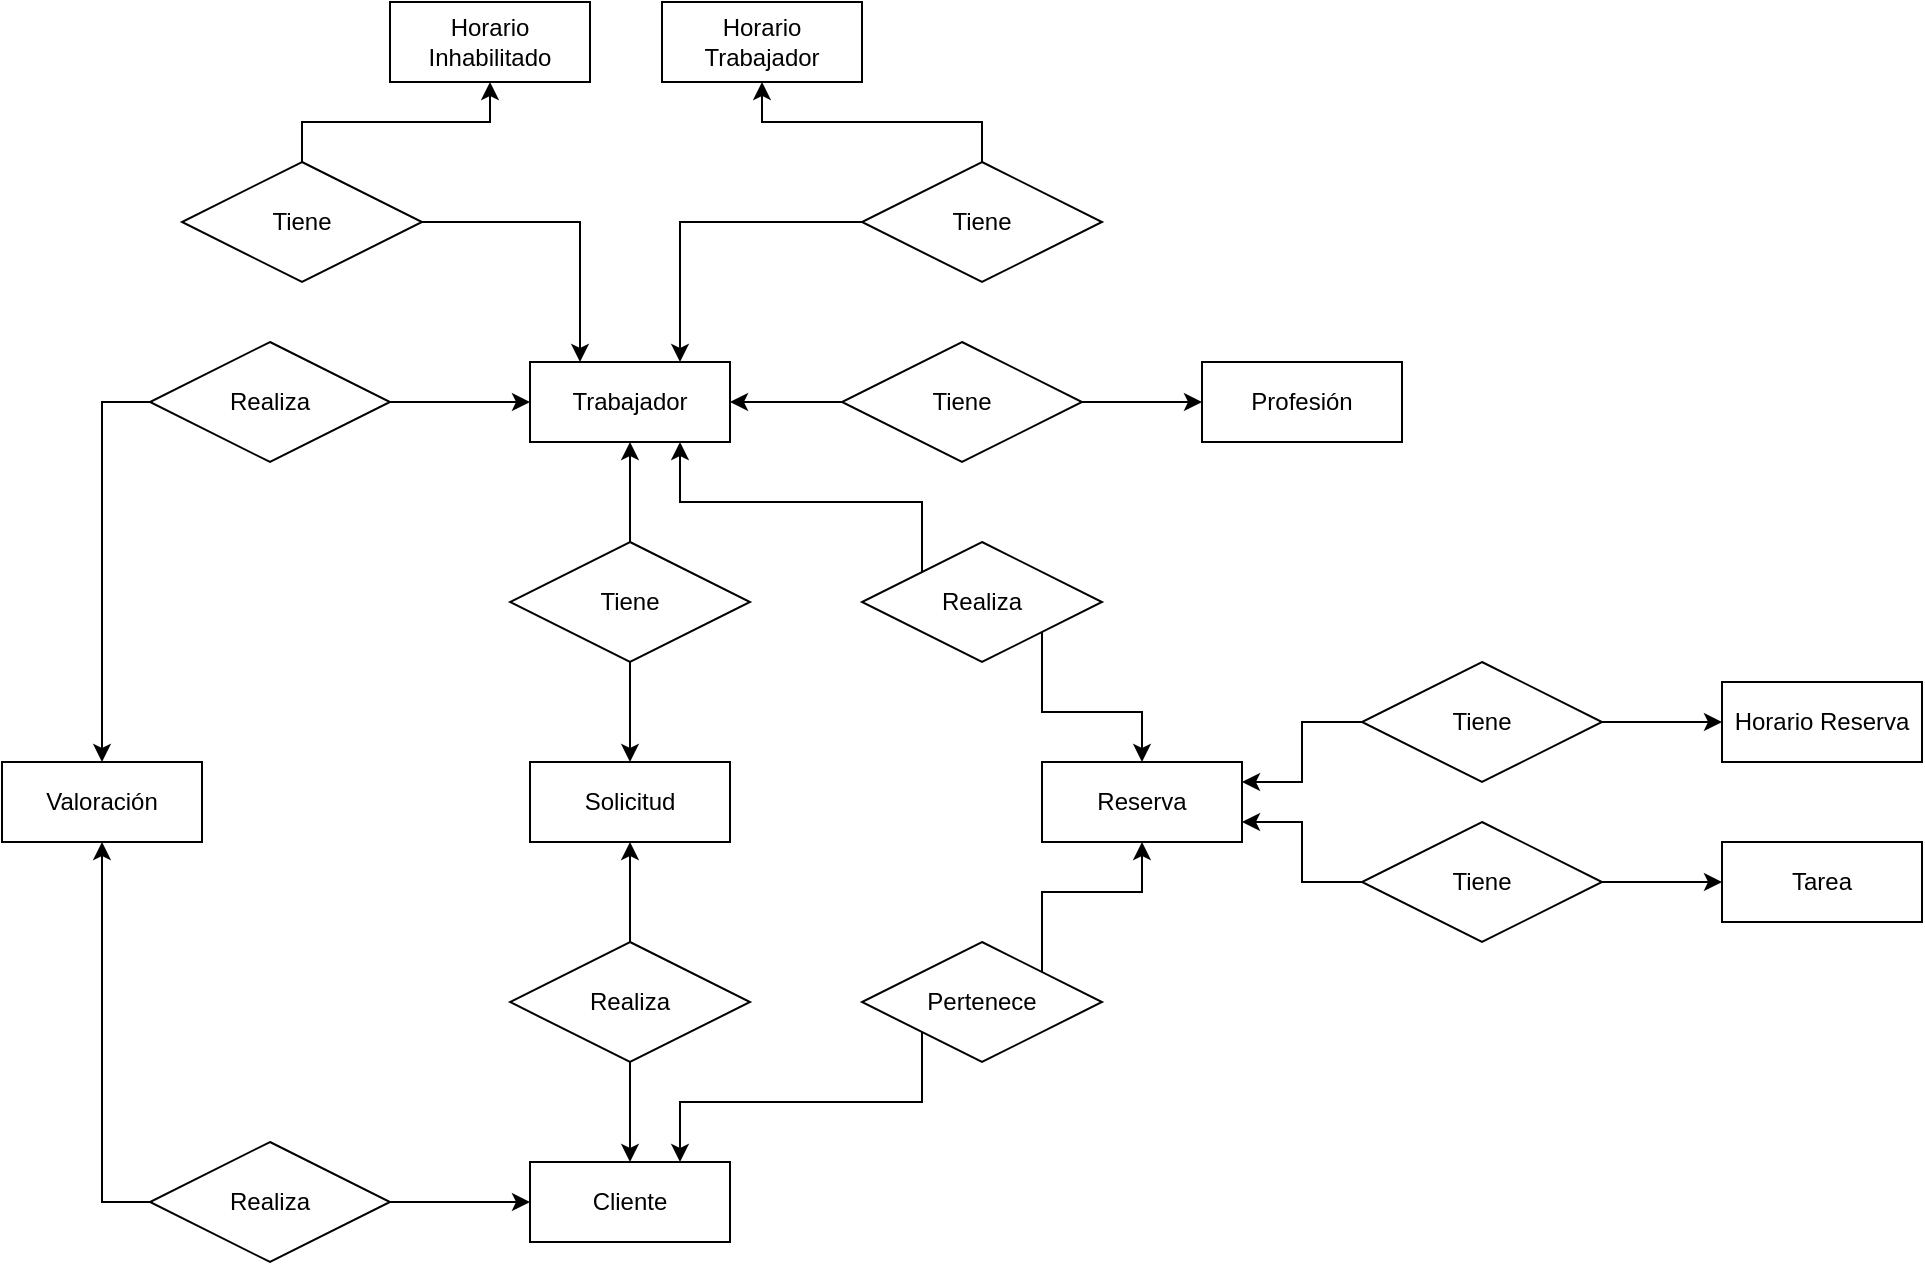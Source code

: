 <mxfile version="22.1.21" type="device">
  <diagram name="Page-1" id="OUltQ1oRDkfOl2VrABOE">
    <mxGraphModel dx="1603" dy="1880" grid="1" gridSize="10" guides="1" tooltips="1" connect="1" arrows="1" fold="1" page="1" pageScale="1" pageWidth="827" pageHeight="1169" math="0" shadow="0">
      <root>
        <mxCell id="0" />
        <mxCell id="1" parent="0" />
        <mxCell id="DCEnM31JVfeKVmfzu_WE-1" value="Cliente" style="whiteSpace=wrap;html=1;align=center;" vertex="1" parent="1">
          <mxGeometry x="364" y="520" width="100" height="40" as="geometry" />
        </mxCell>
        <mxCell id="DCEnM31JVfeKVmfzu_WE-2" value="Trabajador" style="whiteSpace=wrap;html=1;align=center;" vertex="1" parent="1">
          <mxGeometry x="364" y="120" width="100" height="40" as="geometry" />
        </mxCell>
        <mxCell id="DCEnM31JVfeKVmfzu_WE-4" value="" style="edgeStyle=orthogonalEdgeStyle;rounded=0;orthogonalLoop=1;jettySize=auto;html=1;" edge="1" parent="1" source="DCEnM31JVfeKVmfzu_WE-3" target="DCEnM31JVfeKVmfzu_WE-2">
          <mxGeometry relative="1" as="geometry" />
        </mxCell>
        <mxCell id="DCEnM31JVfeKVmfzu_WE-6" value="" style="edgeStyle=orthogonalEdgeStyle;rounded=0;orthogonalLoop=1;jettySize=auto;html=1;" edge="1" parent="1" source="DCEnM31JVfeKVmfzu_WE-3" target="DCEnM31JVfeKVmfzu_WE-5">
          <mxGeometry relative="1" as="geometry" />
        </mxCell>
        <mxCell id="DCEnM31JVfeKVmfzu_WE-3" value="Tiene" style="shape=rhombus;perimeter=rhombusPerimeter;whiteSpace=wrap;html=1;align=center;" vertex="1" parent="1">
          <mxGeometry x="354" y="210" width="120" height="60" as="geometry" />
        </mxCell>
        <mxCell id="DCEnM31JVfeKVmfzu_WE-5" value="Solicitud" style="whiteSpace=wrap;html=1;align=center;" vertex="1" parent="1">
          <mxGeometry x="364" y="320" width="100" height="40" as="geometry" />
        </mxCell>
        <mxCell id="DCEnM31JVfeKVmfzu_WE-8" value="" style="edgeStyle=orthogonalEdgeStyle;rounded=0;orthogonalLoop=1;jettySize=auto;html=1;" edge="1" parent="1" source="DCEnM31JVfeKVmfzu_WE-7" target="DCEnM31JVfeKVmfzu_WE-5">
          <mxGeometry relative="1" as="geometry" />
        </mxCell>
        <mxCell id="DCEnM31JVfeKVmfzu_WE-9" value="" style="edgeStyle=orthogonalEdgeStyle;rounded=0;orthogonalLoop=1;jettySize=auto;html=1;" edge="1" parent="1" source="DCEnM31JVfeKVmfzu_WE-7" target="DCEnM31JVfeKVmfzu_WE-1">
          <mxGeometry relative="1" as="geometry" />
        </mxCell>
        <mxCell id="DCEnM31JVfeKVmfzu_WE-7" value="Realiza" style="shape=rhombus;perimeter=rhombusPerimeter;whiteSpace=wrap;html=1;align=center;" vertex="1" parent="1">
          <mxGeometry x="354" y="410" width="120" height="60" as="geometry" />
        </mxCell>
        <mxCell id="DCEnM31JVfeKVmfzu_WE-10" value="Reserva" style="whiteSpace=wrap;html=1;align=center;" vertex="1" parent="1">
          <mxGeometry x="620" y="320" width="100" height="40" as="geometry" />
        </mxCell>
        <mxCell id="DCEnM31JVfeKVmfzu_WE-15" style="edgeStyle=orthogonalEdgeStyle;rounded=0;orthogonalLoop=1;jettySize=auto;html=1;exitX=1;exitY=1;exitDx=0;exitDy=0;entryX=0.5;entryY=0;entryDx=0;entryDy=0;" edge="1" parent="1" source="DCEnM31JVfeKVmfzu_WE-11" target="DCEnM31JVfeKVmfzu_WE-10">
          <mxGeometry relative="1" as="geometry" />
        </mxCell>
        <mxCell id="DCEnM31JVfeKVmfzu_WE-16" style="edgeStyle=orthogonalEdgeStyle;rounded=0;orthogonalLoop=1;jettySize=auto;html=1;exitX=0;exitY=0;exitDx=0;exitDy=0;entryX=0.75;entryY=1;entryDx=0;entryDy=0;" edge="1" parent="1" source="DCEnM31JVfeKVmfzu_WE-11" target="DCEnM31JVfeKVmfzu_WE-2">
          <mxGeometry relative="1" as="geometry">
            <Array as="points">
              <mxPoint x="560" y="190" />
              <mxPoint x="439" y="190" />
            </Array>
          </mxGeometry>
        </mxCell>
        <mxCell id="DCEnM31JVfeKVmfzu_WE-11" value="Realiza" style="shape=rhombus;perimeter=rhombusPerimeter;whiteSpace=wrap;html=1;align=center;" vertex="1" parent="1">
          <mxGeometry x="530" y="210" width="120" height="60" as="geometry" />
        </mxCell>
        <mxCell id="DCEnM31JVfeKVmfzu_WE-13" style="edgeStyle=orthogonalEdgeStyle;rounded=0;orthogonalLoop=1;jettySize=auto;html=1;exitX=0;exitY=1;exitDx=0;exitDy=0;entryX=0.75;entryY=0;entryDx=0;entryDy=0;" edge="1" parent="1" source="DCEnM31JVfeKVmfzu_WE-12" target="DCEnM31JVfeKVmfzu_WE-1">
          <mxGeometry relative="1" as="geometry">
            <Array as="points">
              <mxPoint x="560" y="490" />
              <mxPoint x="439" y="490" />
            </Array>
          </mxGeometry>
        </mxCell>
        <mxCell id="DCEnM31JVfeKVmfzu_WE-14" style="edgeStyle=orthogonalEdgeStyle;rounded=0;orthogonalLoop=1;jettySize=auto;html=1;exitX=1;exitY=0;exitDx=0;exitDy=0;entryX=0.5;entryY=1;entryDx=0;entryDy=0;" edge="1" parent="1" source="DCEnM31JVfeKVmfzu_WE-12" target="DCEnM31JVfeKVmfzu_WE-10">
          <mxGeometry relative="1" as="geometry" />
        </mxCell>
        <mxCell id="DCEnM31JVfeKVmfzu_WE-12" value="Pertenece" style="shape=rhombus;perimeter=rhombusPerimeter;whiteSpace=wrap;html=1;align=center;" vertex="1" parent="1">
          <mxGeometry x="530" y="410" width="120" height="60" as="geometry" />
        </mxCell>
        <mxCell id="DCEnM31JVfeKVmfzu_WE-21" style="edgeStyle=orthogonalEdgeStyle;rounded=0;orthogonalLoop=1;jettySize=auto;html=1;exitX=1;exitY=0.5;exitDx=0;exitDy=0;entryX=0;entryY=0.5;entryDx=0;entryDy=0;" edge="1" parent="1" source="DCEnM31JVfeKVmfzu_WE-17" target="DCEnM31JVfeKVmfzu_WE-18">
          <mxGeometry relative="1" as="geometry" />
        </mxCell>
        <mxCell id="DCEnM31JVfeKVmfzu_WE-24" style="edgeStyle=orthogonalEdgeStyle;rounded=0;orthogonalLoop=1;jettySize=auto;html=1;exitX=0;exitY=0.5;exitDx=0;exitDy=0;entryX=1;entryY=0.25;entryDx=0;entryDy=0;" edge="1" parent="1" source="DCEnM31JVfeKVmfzu_WE-17" target="DCEnM31JVfeKVmfzu_WE-10">
          <mxGeometry relative="1" as="geometry" />
        </mxCell>
        <mxCell id="DCEnM31JVfeKVmfzu_WE-17" value="Tiene" style="shape=rhombus;perimeter=rhombusPerimeter;whiteSpace=wrap;html=1;align=center;" vertex="1" parent="1">
          <mxGeometry x="780" y="270" width="120" height="60" as="geometry" />
        </mxCell>
        <mxCell id="DCEnM31JVfeKVmfzu_WE-18" value="Horario Reserva" style="whiteSpace=wrap;html=1;align=center;" vertex="1" parent="1">
          <mxGeometry x="960" y="280" width="100" height="40" as="geometry" />
        </mxCell>
        <mxCell id="DCEnM31JVfeKVmfzu_WE-22" value="" style="edgeStyle=orthogonalEdgeStyle;rounded=0;orthogonalLoop=1;jettySize=auto;html=1;" edge="1" parent="1" source="DCEnM31JVfeKVmfzu_WE-19" target="DCEnM31JVfeKVmfzu_WE-20">
          <mxGeometry relative="1" as="geometry" />
        </mxCell>
        <mxCell id="DCEnM31JVfeKVmfzu_WE-23" style="edgeStyle=orthogonalEdgeStyle;rounded=0;orthogonalLoop=1;jettySize=auto;html=1;exitX=0;exitY=0.5;exitDx=0;exitDy=0;entryX=1;entryY=0.75;entryDx=0;entryDy=0;" edge="1" parent="1" source="DCEnM31JVfeKVmfzu_WE-19" target="DCEnM31JVfeKVmfzu_WE-10">
          <mxGeometry relative="1" as="geometry" />
        </mxCell>
        <mxCell id="DCEnM31JVfeKVmfzu_WE-19" value="Tiene" style="shape=rhombus;perimeter=rhombusPerimeter;whiteSpace=wrap;html=1;align=center;" vertex="1" parent="1">
          <mxGeometry x="780" y="350" width="120" height="60" as="geometry" />
        </mxCell>
        <mxCell id="DCEnM31JVfeKVmfzu_WE-20" value="Tarea" style="whiteSpace=wrap;html=1;align=center;" vertex="1" parent="1">
          <mxGeometry x="960" y="360" width="100" height="40" as="geometry" />
        </mxCell>
        <mxCell id="DCEnM31JVfeKVmfzu_WE-25" value="Profesión" style="whiteSpace=wrap;html=1;align=center;" vertex="1" parent="1">
          <mxGeometry x="700" y="120" width="100" height="40" as="geometry" />
        </mxCell>
        <mxCell id="DCEnM31JVfeKVmfzu_WE-27" value="" style="edgeStyle=orthogonalEdgeStyle;rounded=0;orthogonalLoop=1;jettySize=auto;html=1;" edge="1" parent="1" source="DCEnM31JVfeKVmfzu_WE-26" target="DCEnM31JVfeKVmfzu_WE-2">
          <mxGeometry relative="1" as="geometry" />
        </mxCell>
        <mxCell id="DCEnM31JVfeKVmfzu_WE-28" value="" style="edgeStyle=orthogonalEdgeStyle;rounded=0;orthogonalLoop=1;jettySize=auto;html=1;" edge="1" parent="1" source="DCEnM31JVfeKVmfzu_WE-26" target="DCEnM31JVfeKVmfzu_WE-25">
          <mxGeometry relative="1" as="geometry" />
        </mxCell>
        <mxCell id="DCEnM31JVfeKVmfzu_WE-26" value="Tiene" style="shape=rhombus;perimeter=rhombusPerimeter;whiteSpace=wrap;html=1;align=center;" vertex="1" parent="1">
          <mxGeometry x="520" y="110" width="120" height="60" as="geometry" />
        </mxCell>
        <mxCell id="DCEnM31JVfeKVmfzu_WE-31" value="" style="edgeStyle=orthogonalEdgeStyle;rounded=0;orthogonalLoop=1;jettySize=auto;html=1;entryX=0.75;entryY=0;entryDx=0;entryDy=0;" edge="1" parent="1" source="DCEnM31JVfeKVmfzu_WE-29" target="DCEnM31JVfeKVmfzu_WE-2">
          <mxGeometry relative="1" as="geometry" />
        </mxCell>
        <mxCell id="DCEnM31JVfeKVmfzu_WE-32" value="" style="edgeStyle=orthogonalEdgeStyle;rounded=0;orthogonalLoop=1;jettySize=auto;html=1;" edge="1" parent="1" source="DCEnM31JVfeKVmfzu_WE-29" target="DCEnM31JVfeKVmfzu_WE-30">
          <mxGeometry relative="1" as="geometry" />
        </mxCell>
        <mxCell id="DCEnM31JVfeKVmfzu_WE-29" value="Tiene" style="shape=rhombus;perimeter=rhombusPerimeter;whiteSpace=wrap;html=1;align=center;" vertex="1" parent="1">
          <mxGeometry x="530" y="20" width="120" height="60" as="geometry" />
        </mxCell>
        <mxCell id="DCEnM31JVfeKVmfzu_WE-30" value="Horario Trabajador" style="whiteSpace=wrap;html=1;align=center;" vertex="1" parent="1">
          <mxGeometry x="430" y="-60" width="100" height="40" as="geometry" />
        </mxCell>
        <mxCell id="DCEnM31JVfeKVmfzu_WE-33" value="" style="edgeStyle=orthogonalEdgeStyle;rounded=0;orthogonalLoop=1;jettySize=auto;html=1;" edge="1" parent="1" source="DCEnM31JVfeKVmfzu_WE-34" target="DCEnM31JVfeKVmfzu_WE-35">
          <mxGeometry relative="1" as="geometry" />
        </mxCell>
        <mxCell id="DCEnM31JVfeKVmfzu_WE-36" style="edgeStyle=orthogonalEdgeStyle;rounded=0;orthogonalLoop=1;jettySize=auto;html=1;exitX=1;exitY=0.5;exitDx=0;exitDy=0;entryX=0.25;entryY=0;entryDx=0;entryDy=0;" edge="1" parent="1" source="DCEnM31JVfeKVmfzu_WE-34" target="DCEnM31JVfeKVmfzu_WE-2">
          <mxGeometry relative="1" as="geometry" />
        </mxCell>
        <mxCell id="DCEnM31JVfeKVmfzu_WE-34" value="Tiene" style="shape=rhombus;perimeter=rhombusPerimeter;whiteSpace=wrap;html=1;align=center;" vertex="1" parent="1">
          <mxGeometry x="190" y="20" width="120" height="60" as="geometry" />
        </mxCell>
        <mxCell id="DCEnM31JVfeKVmfzu_WE-35" value="Horario Inhabilitado" style="whiteSpace=wrap;html=1;align=center;" vertex="1" parent="1">
          <mxGeometry x="294" y="-60" width="100" height="40" as="geometry" />
        </mxCell>
        <mxCell id="DCEnM31JVfeKVmfzu_WE-44" value="Valoración" style="whiteSpace=wrap;html=1;align=center;" vertex="1" parent="1">
          <mxGeometry x="100" y="320" width="100" height="40" as="geometry" />
        </mxCell>
        <mxCell id="DCEnM31JVfeKVmfzu_WE-51" style="edgeStyle=orthogonalEdgeStyle;rounded=0;orthogonalLoop=1;jettySize=auto;html=1;exitX=1;exitY=0.5;exitDx=0;exitDy=0;entryX=0;entryY=0.5;entryDx=0;entryDy=0;" edge="1" parent="1" source="DCEnM31JVfeKVmfzu_WE-45" target="DCEnM31JVfeKVmfzu_WE-2">
          <mxGeometry relative="1" as="geometry" />
        </mxCell>
        <mxCell id="DCEnM31JVfeKVmfzu_WE-52" style="edgeStyle=orthogonalEdgeStyle;rounded=0;orthogonalLoop=1;jettySize=auto;html=1;exitX=0;exitY=0.5;exitDx=0;exitDy=0;entryX=0.5;entryY=0;entryDx=0;entryDy=0;" edge="1" parent="1" source="DCEnM31JVfeKVmfzu_WE-45" target="DCEnM31JVfeKVmfzu_WE-44">
          <mxGeometry relative="1" as="geometry" />
        </mxCell>
        <mxCell id="DCEnM31JVfeKVmfzu_WE-45" value="Realiza" style="shape=rhombus;perimeter=rhombusPerimeter;whiteSpace=wrap;html=1;align=center;" vertex="1" parent="1">
          <mxGeometry x="174" y="110" width="120" height="60" as="geometry" />
        </mxCell>
        <mxCell id="DCEnM31JVfeKVmfzu_WE-49" style="edgeStyle=orthogonalEdgeStyle;rounded=0;orthogonalLoop=1;jettySize=auto;html=1;exitX=0;exitY=0.5;exitDx=0;exitDy=0;entryX=0.5;entryY=1;entryDx=0;entryDy=0;" edge="1" parent="1" source="DCEnM31JVfeKVmfzu_WE-46" target="DCEnM31JVfeKVmfzu_WE-44">
          <mxGeometry relative="1" as="geometry" />
        </mxCell>
        <mxCell id="DCEnM31JVfeKVmfzu_WE-50" style="edgeStyle=orthogonalEdgeStyle;rounded=0;orthogonalLoop=1;jettySize=auto;html=1;exitX=1;exitY=0.5;exitDx=0;exitDy=0;entryX=0;entryY=0.5;entryDx=0;entryDy=0;" edge="1" parent="1" source="DCEnM31JVfeKVmfzu_WE-46" target="DCEnM31JVfeKVmfzu_WE-1">
          <mxGeometry relative="1" as="geometry" />
        </mxCell>
        <mxCell id="DCEnM31JVfeKVmfzu_WE-46" value="Realiza" style="shape=rhombus;perimeter=rhombusPerimeter;whiteSpace=wrap;html=1;align=center;" vertex="1" parent="1">
          <mxGeometry x="174" y="510" width="120" height="60" as="geometry" />
        </mxCell>
      </root>
    </mxGraphModel>
  </diagram>
</mxfile>
